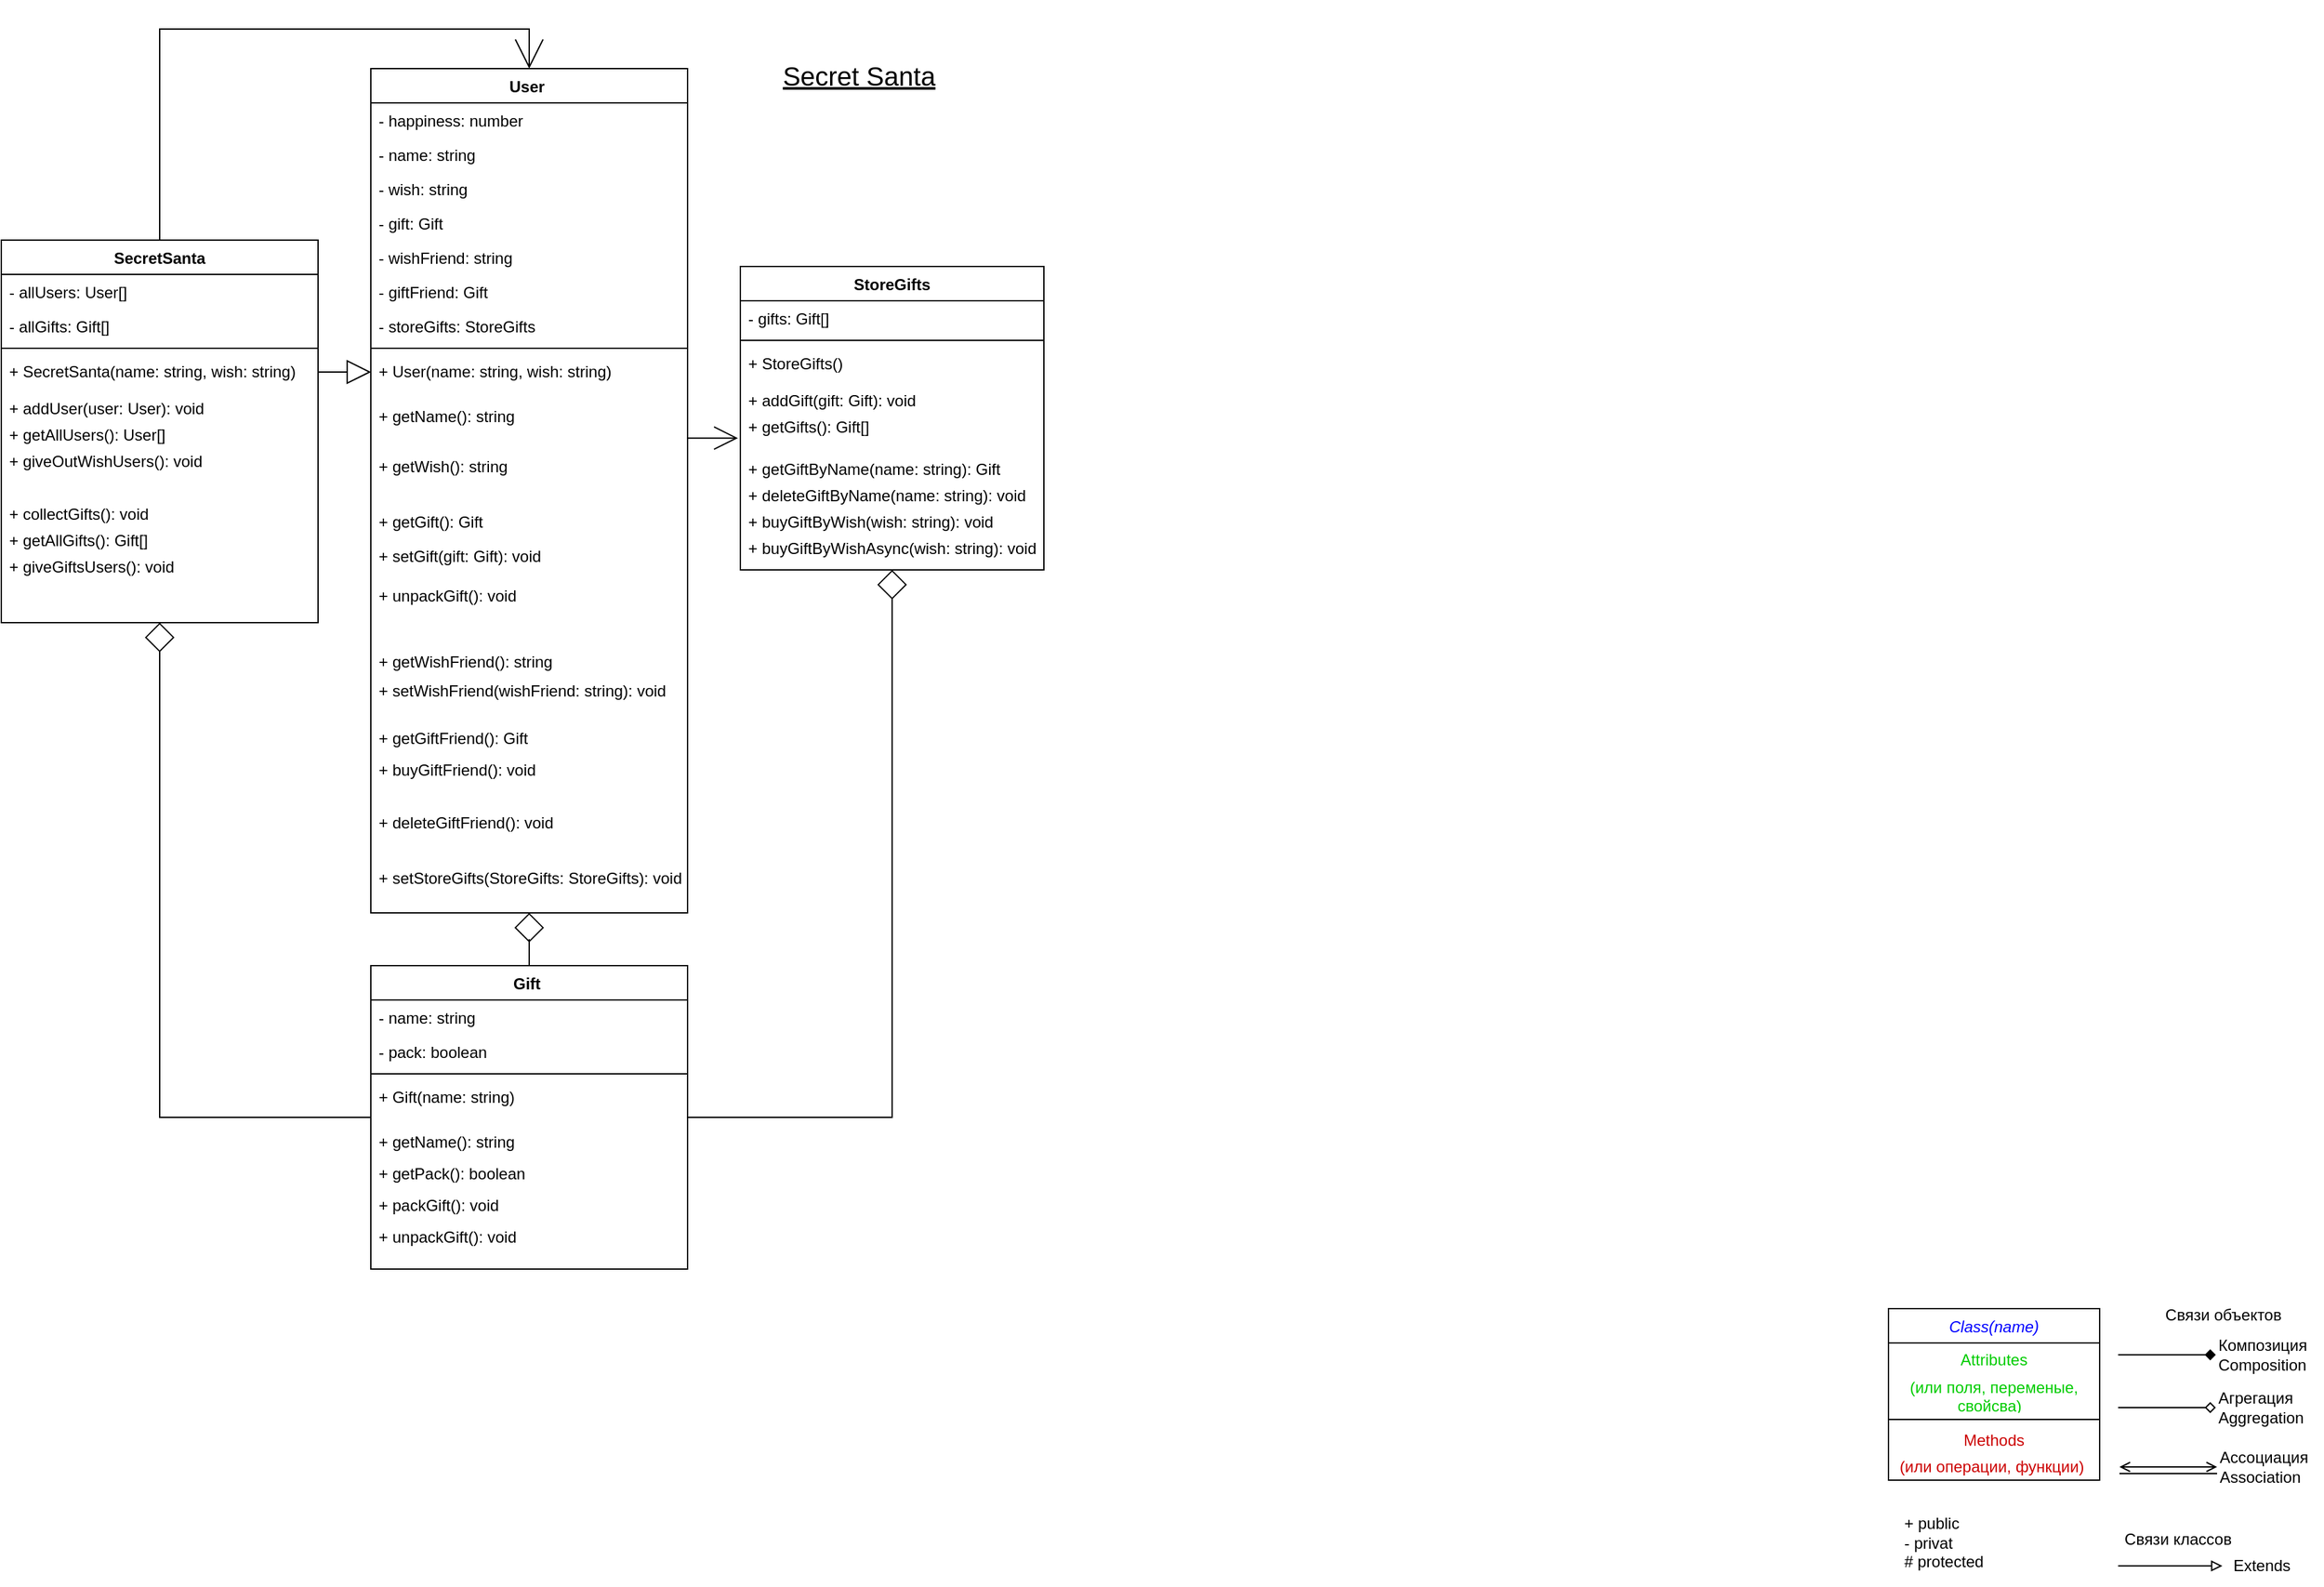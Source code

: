 <mxfile version="16.1.2" type="device"><diagram id="C5RBs43oDa-KdzZeNtuy" name="Page-1"><mxGraphModel dx="2207" dy="660" grid="1" gridSize="10" guides="1" tooltips="1" connect="1" arrows="1" fold="1" page="1" pageScale="1" pageWidth="1169" pageHeight="1654" math="0" shadow="0"><root><mxCell id="WIyWlLk6GJQsqaUBKTNV-0"/><mxCell id="WIyWlLk6GJQsqaUBKTNV-1" parent="WIyWlLk6GJQsqaUBKTNV-0"/><mxCell id="SApvNxNl7SyQDd9Hx_54-29" value="" style="edgeStyle=orthogonalEdgeStyle;rounded=0;jumpSize=18;orthogonalLoop=1;jettySize=auto;html=1;startArrow=none;startFill=0;endArrow=open;endFill=0;endSize=20;strokeColor=#000000;strokeWidth=1;entryX=0.5;entryY=0;entryDx=0;entryDy=0;exitX=0.5;exitY=0;exitDx=0;exitDy=0;" parent="WIyWlLk6GJQsqaUBKTNV-1" source="zkfFHV4jXpPFQw0GAbJ--0" target="zkfFHV4jXpPFQw0GAbJ--17" edge="1"><mxGeometry relative="1" as="geometry"><mxPoint x="-610" y="410.0" as="targetPoint"/><Array as="points"><mxPoint x="-560" y="420"/><mxPoint x="-280" y="420"/></Array></mxGeometry></mxCell><mxCell id="zkfFHV4jXpPFQw0GAbJ--0" value="SecretSanta" style="swimlane;fontStyle=1;align=center;verticalAlign=top;childLayout=stackLayout;horizontal=1;startSize=26;horizontalStack=0;resizeParent=1;resizeLast=0;collapsible=1;marginBottom=0;rounded=0;shadow=0;strokeWidth=1;" parent="WIyWlLk6GJQsqaUBKTNV-1" vertex="1"><mxGeometry x="-680" y="580" width="240" height="290" as="geometry"><mxRectangle x="220" y="120" width="160" height="26" as="alternateBounds"/></mxGeometry></mxCell><mxCell id="SApvNxNl7SyQDd9Hx_54-0" value="- allUsers: User[]" style="text;align=left;verticalAlign=top;spacingLeft=4;spacingRight=4;overflow=hidden;rotatable=0;points=[[0,0.5],[1,0.5]];portConstraint=eastwest;rounded=0;shadow=0;html=0;" parent="zkfFHV4jXpPFQw0GAbJ--0" vertex="1"><mxGeometry y="26" width="240" height="26" as="geometry"/></mxCell><mxCell id="zkfFHV4jXpPFQw0GAbJ--3" value="- allGifts: Gift[]" style="text;align=left;verticalAlign=top;spacingLeft=4;spacingRight=4;overflow=hidden;rotatable=0;points=[[0,0.5],[1,0.5]];portConstraint=eastwest;rounded=0;shadow=0;html=0;" parent="zkfFHV4jXpPFQw0GAbJ--0" vertex="1"><mxGeometry y="52" width="240" height="26" as="geometry"/></mxCell><mxCell id="zkfFHV4jXpPFQw0GAbJ--4" value="" style="line;html=1;strokeWidth=1;align=left;verticalAlign=middle;spacingTop=-1;spacingLeft=3;spacingRight=3;rotatable=0;labelPosition=right;points=[];portConstraint=eastwest;" parent="zkfFHV4jXpPFQw0GAbJ--0" vertex="1"><mxGeometry y="78" width="240" height="8" as="geometry"/></mxCell><mxCell id="ep2-bgHx_qgDqdG7kDRA-19" value="+ SecretSanta(name: string, wish: string)" style="text;align=left;verticalAlign=top;spacingLeft=4;spacingRight=4;overflow=hidden;rotatable=0;points=[[0,0.5],[1,0.5]];portConstraint=eastwest;whiteSpace=wrap;" parent="zkfFHV4jXpPFQw0GAbJ--0" vertex="1"><mxGeometry y="86" width="240" height="28" as="geometry"/></mxCell><mxCell id="SApvNxNl7SyQDd9Hx_54-2" value="+ addUser(user: User): void" style="text;align=left;verticalAlign=top;spacingLeft=4;spacingRight=4;overflow=hidden;rotatable=0;points=[[0,0.5],[1,0.5]];portConstraint=eastwest;" parent="zkfFHV4jXpPFQw0GAbJ--0" vertex="1"><mxGeometry y="114" width="240" height="20" as="geometry"/></mxCell><mxCell id="SApvNxNl7SyQDd9Hx_54-1" value="+ getAllUsers(): User[]" style="text;align=left;verticalAlign=top;spacingLeft=4;spacingRight=4;overflow=hidden;rotatable=0;points=[[0,0.5],[1,0.5]];portConstraint=eastwest;" parent="zkfFHV4jXpPFQw0GAbJ--0" vertex="1"><mxGeometry y="134" width="240" height="20" as="geometry"/></mxCell><mxCell id="idXA0ENOGCw2zgRif5w2-0" value="+ giveOutWishUsers(): void" style="text;align=left;verticalAlign=top;spacingLeft=4;spacingRight=4;overflow=hidden;rotatable=0;points=[[0,0.5],[1,0.5]];portConstraint=eastwest;" parent="zkfFHV4jXpPFQw0GAbJ--0" vertex="1"><mxGeometry y="154" width="240" height="40" as="geometry"/></mxCell><mxCell id="zkfFHV4jXpPFQw0GAbJ--5" value="+ collectGifts(): void" style="text;align=left;verticalAlign=top;spacingLeft=4;spacingRight=4;overflow=hidden;rotatable=0;points=[[0,0.5],[1,0.5]];portConstraint=eastwest;labelBackgroundColor=none;" parent="zkfFHV4jXpPFQw0GAbJ--0" vertex="1"><mxGeometry y="194" width="240" height="20" as="geometry"/></mxCell><mxCell id="ep2-bgHx_qgDqdG7kDRA-39" value="+ getAllGifts(): Gift[]" style="text;align=left;verticalAlign=top;spacingLeft=4;spacingRight=4;overflow=hidden;rotatable=0;points=[[0,0.5],[1,0.5]];portConstraint=eastwest;" parent="zkfFHV4jXpPFQw0GAbJ--0" vertex="1"><mxGeometry y="214" width="240" height="20" as="geometry"/></mxCell><mxCell id="ep2-bgHx_qgDqdG7kDRA-20" value="+ giveGiftsUsers(): void" style="text;align=left;verticalAlign=top;spacingLeft=4;spacingRight=4;overflow=hidden;rotatable=0;points=[[0,0.5],[1,0.5]];portConstraint=eastwest;" parent="zkfFHV4jXpPFQw0GAbJ--0" vertex="1"><mxGeometry y="234" width="240" height="24" as="geometry"/></mxCell><mxCell id="zkfFHV4jXpPFQw0GAbJ--6" value="Class(name)" style="swimlane;fontStyle=2;align=center;verticalAlign=middle;childLayout=stackLayout;horizontal=1;startSize=26;horizontalStack=0;resizeParent=1;resizeLast=0;collapsible=1;marginBottom=0;rounded=0;shadow=0;strokeWidth=1;fontColor=#0000FF;" parent="WIyWlLk6GJQsqaUBKTNV-1" vertex="1"><mxGeometry x="750" y="1390" width="160" height="130" as="geometry"><mxRectangle x="130" y="380" width="160" height="26" as="alternateBounds"/></mxGeometry></mxCell><mxCell id="zkfFHV4jXpPFQw0GAbJ--7" value="Attributes" style="text;align=center;verticalAlign=middle;spacingLeft=4;spacingRight=4;overflow=hidden;rotatable=0;points=[[0,0.5],[1,0.5]];portConstraint=eastwest;fontColor=#00CC00;" parent="zkfFHV4jXpPFQw0GAbJ--6" vertex="1"><mxGeometry y="26" width="160" height="24" as="geometry"/></mxCell><mxCell id="9XbA-NUvsJJwmZen0Nw5-30" value="(или поля, переменые, свойсва)  " style="text;align=center;verticalAlign=middle;spacingLeft=4;spacingRight=4;overflow=hidden;rotatable=0;points=[[0,0.5],[1,0.5]];portConstraint=eastwest;fontColor=#00CC00;whiteSpace=wrap;" parent="zkfFHV4jXpPFQw0GAbJ--6" vertex="1"><mxGeometry y="50" width="160" height="30" as="geometry"/></mxCell><mxCell id="zkfFHV4jXpPFQw0GAbJ--9" value="" style="line;html=1;strokeWidth=1;align=left;verticalAlign=middle;spacingTop=-1;spacingLeft=3;spacingRight=3;rotatable=0;labelPosition=right;points=[];portConstraint=eastwest;" parent="zkfFHV4jXpPFQw0GAbJ--6" vertex="1"><mxGeometry y="80" width="160" height="8" as="geometry"/></mxCell><mxCell id="zkfFHV4jXpPFQw0GAbJ--10" value="Methods" style="text;align=center;verticalAlign=middle;spacingLeft=4;spacingRight=4;overflow=hidden;rotatable=0;points=[[0,0.5],[1,0.5]];portConstraint=eastwest;fontStyle=0;fontColor=#CC0000;" parent="zkfFHV4jXpPFQw0GAbJ--6" vertex="1"><mxGeometry y="88" width="160" height="22" as="geometry"/></mxCell><mxCell id="9XbA-NUvsJJwmZen0Nw5-31" value="(или операции, функции) " style="text;align=center;verticalAlign=middle;spacingLeft=4;spacingRight=4;overflow=hidden;rotatable=0;points=[[0,0.5],[1,0.5]];portConstraint=eastwest;fontStyle=0;fontColor=#CC0000;whiteSpace=wrap;" parent="zkfFHV4jXpPFQw0GAbJ--6" vertex="1"><mxGeometry y="110" width="160" height="20" as="geometry"/></mxCell><mxCell id="ep2-bgHx_qgDqdG7kDRA-36" value="" style="edgeStyle=orthogonalEdgeStyle;rounded=0;orthogonalLoop=1;jettySize=auto;html=1;fontSize=12;fontColor=#FF9999;endArrow=diamond;endFill=0;entryX=0.5;entryY=1;entryDx=0;entryDy=0;strokeColor=#000000;jumpSize=6;endSize=20;" parent="WIyWlLk6GJQsqaUBKTNV-1" source="zkfFHV4jXpPFQw0GAbJ--13" target="zkfFHV4jXpPFQw0GAbJ--17" edge="1"><mxGeometry relative="1" as="geometry"/></mxCell><mxCell id="SApvNxNl7SyQDd9Hx_54-12" value="" style="edgeStyle=orthogonalEdgeStyle;rounded=0;jumpSize=18;orthogonalLoop=1;jettySize=auto;html=1;startArrow=none;startFill=0;endArrow=diamond;endFill=0;endSize=20;strokeColor=#000000;strokeWidth=1;entryX=0.5;entryY=1;entryDx=0;entryDy=0;" parent="WIyWlLk6GJQsqaUBKTNV-1" source="zkfFHV4jXpPFQw0GAbJ--13" edge="1" target="b3YiGODGd012YKl1pdPH-0"><mxGeometry relative="1" as="geometry"><mxPoint x="40" y="810" as="targetPoint"/></mxGeometry></mxCell><mxCell id="SApvNxNl7SyQDd9Hx_54-15" value="" style="edgeStyle=orthogonalEdgeStyle;rounded=0;jumpSize=18;orthogonalLoop=1;jettySize=auto;html=1;startArrow=none;startFill=0;endArrow=diamond;endFill=0;endSize=20;strokeColor=#000000;strokeWidth=1;entryX=0.5;entryY=1;entryDx=0;entryDy=0;" parent="WIyWlLk6GJQsqaUBKTNV-1" source="zkfFHV4jXpPFQw0GAbJ--13" target="zkfFHV4jXpPFQw0GAbJ--0" edge="1"><mxGeometry relative="1" as="geometry"><mxPoint x="-630" y="910" as="targetPoint"/></mxGeometry></mxCell><mxCell id="zkfFHV4jXpPFQw0GAbJ--13" value="Gift " style="swimlane;fontStyle=1;align=center;verticalAlign=top;childLayout=stackLayout;horizontal=1;startSize=26;horizontalStack=0;resizeParent=1;resizeLast=0;collapsible=1;marginBottom=0;rounded=0;shadow=0;strokeWidth=1;" parent="WIyWlLk6GJQsqaUBKTNV-1" vertex="1"><mxGeometry x="-400" y="1130" width="240" height="230" as="geometry"><mxRectangle x="340" y="380" width="170" height="26" as="alternateBounds"/></mxGeometry></mxCell><mxCell id="zkfFHV4jXpPFQw0GAbJ--14" value="- name: string" style="text;align=left;verticalAlign=top;spacingLeft=4;spacingRight=4;overflow=hidden;rotatable=0;points=[[0,0.5],[1,0.5]];portConstraint=eastwest;" parent="zkfFHV4jXpPFQw0GAbJ--13" vertex="1"><mxGeometry y="26" width="240" height="26" as="geometry"/></mxCell><mxCell id="ep2-bgHx_qgDqdG7kDRA-10" value="- pack: boolean" style="text;align=left;verticalAlign=top;spacingLeft=4;spacingRight=4;overflow=hidden;rotatable=0;points=[[0,0.5],[1,0.5]];portConstraint=eastwest;" parent="zkfFHV4jXpPFQw0GAbJ--13" vertex="1"><mxGeometry y="52" width="240" height="26" as="geometry"/></mxCell><mxCell id="zkfFHV4jXpPFQw0GAbJ--15" value="" style="line;html=1;strokeWidth=1;align=left;verticalAlign=middle;spacingTop=-1;spacingLeft=3;spacingRight=3;rotatable=0;labelPosition=right;points=[];portConstraint=eastwest;" parent="zkfFHV4jXpPFQw0GAbJ--13" vertex="1"><mxGeometry y="78" width="240" height="8" as="geometry"/></mxCell><mxCell id="ep2-bgHx_qgDqdG7kDRA-17" value="+ Gift(name: string)" style="text;align=left;verticalAlign=top;spacingLeft=4;spacingRight=4;overflow=hidden;rotatable=0;points=[[0,0.5],[1,0.5]];portConstraint=eastwest;" parent="zkfFHV4jXpPFQw0GAbJ--13" vertex="1"><mxGeometry y="86" width="240" height="34" as="geometry"/></mxCell><mxCell id="ep2-bgHx_qgDqdG7kDRA-27" value="+ getName(): string" style="text;align=left;verticalAlign=top;spacingLeft=4;spacingRight=4;overflow=hidden;rotatable=0;points=[[0,0.5],[1,0.5]];portConstraint=eastwest;" parent="zkfFHV4jXpPFQw0GAbJ--13" vertex="1"><mxGeometry y="120" width="240" height="24" as="geometry"/></mxCell><mxCell id="SApvNxNl7SyQDd9Hx_54-35" value="+ getPack(): boolean" style="text;align=left;verticalAlign=top;spacingLeft=4;spacingRight=4;overflow=hidden;rotatable=0;points=[[0,0.5],[1,0.5]];portConstraint=eastwest;" parent="zkfFHV4jXpPFQw0GAbJ--13" vertex="1"><mxGeometry y="144" width="240" height="24" as="geometry"/></mxCell><mxCell id="ep2-bgHx_qgDqdG7kDRA-26" value="+ packGift(): void" style="text;align=left;verticalAlign=top;spacingLeft=4;spacingRight=4;overflow=hidden;rotatable=0;points=[[0,0.5],[1,0.5]];portConstraint=eastwest;fontColor=#000000;" parent="zkfFHV4jXpPFQw0GAbJ--13" vertex="1"><mxGeometry y="168" width="240" height="24" as="geometry"/></mxCell><mxCell id="XbMsm7ZRKT0rWvR5n45m-0" value="+ unpackGift(): void" style="text;align=left;verticalAlign=top;spacingLeft=4;spacingRight=4;overflow=hidden;rotatable=0;points=[[0,0.5],[1,0.5]];portConstraint=eastwest;" parent="zkfFHV4jXpPFQw0GAbJ--13" vertex="1"><mxGeometry y="192" width="240" height="24" as="geometry"/></mxCell><mxCell id="zkfFHV4jXpPFQw0GAbJ--17" value="User " style="swimlane;fontStyle=1;align=center;verticalAlign=top;childLayout=stackLayout;horizontal=1;startSize=26;horizontalStack=0;resizeParent=1;resizeLast=0;collapsible=1;marginBottom=0;rounded=0;shadow=0;strokeWidth=1;" parent="WIyWlLk6GJQsqaUBKTNV-1" vertex="1"><mxGeometry x="-400" y="450" width="240" height="640" as="geometry"><mxRectangle x="550" y="140" width="160" height="26" as="alternateBounds"/></mxGeometry></mxCell><mxCell id="XbMsm7ZRKT0rWvR5n45m-2" value="- happiness: number" style="text;align=left;verticalAlign=top;spacingLeft=4;spacingRight=4;overflow=hidden;rotatable=0;points=[[0,0.5],[1,0.5]];portConstraint=eastwest;" parent="zkfFHV4jXpPFQw0GAbJ--17" vertex="1"><mxGeometry y="26" width="240" height="26" as="geometry"/></mxCell><mxCell id="zkfFHV4jXpPFQw0GAbJ--18" value="- name: string" style="text;align=left;verticalAlign=top;spacingLeft=4;spacingRight=4;overflow=hidden;rotatable=0;points=[[0,0.5],[1,0.5]];portConstraint=eastwest;" parent="zkfFHV4jXpPFQw0GAbJ--17" vertex="1"><mxGeometry y="52" width="240" height="26" as="geometry"/></mxCell><mxCell id="zkfFHV4jXpPFQw0GAbJ--19" value="- wish: string" style="text;align=left;verticalAlign=top;spacingLeft=4;spacingRight=4;overflow=hidden;rotatable=0;points=[[0,0.5],[1,0.5]];portConstraint=eastwest;rounded=0;shadow=0;html=0;" parent="zkfFHV4jXpPFQw0GAbJ--17" vertex="1"><mxGeometry y="78" width="240" height="26" as="geometry"/></mxCell><mxCell id="zkfFHV4jXpPFQw0GAbJ--20" value="- gift: Gift" style="text;align=left;verticalAlign=top;spacingLeft=4;spacingRight=4;overflow=hidden;rotatable=0;points=[[0,0.5],[1,0.5]];portConstraint=eastwest;rounded=0;shadow=0;html=0;" parent="zkfFHV4jXpPFQw0GAbJ--17" vertex="1"><mxGeometry y="104" width="240" height="26" as="geometry"/></mxCell><mxCell id="SApvNxNl7SyQDd9Hx_54-37" value="- wishFriend: string" style="text;align=left;verticalAlign=top;spacingLeft=4;spacingRight=4;overflow=hidden;rotatable=0;points=[[0,0.5],[1,0.5]];portConstraint=eastwest;rounded=0;shadow=0;html=0;" parent="zkfFHV4jXpPFQw0GAbJ--17" vertex="1"><mxGeometry y="130" width="240" height="26" as="geometry"/></mxCell><mxCell id="ep2-bgHx_qgDqdG7kDRA-22" value="- giftFriend: Gift" style="text;align=left;verticalAlign=top;spacingLeft=4;spacingRight=4;overflow=hidden;rotatable=0;points=[[0,0.5],[1,0.5]];portConstraint=eastwest;rounded=0;shadow=0;html=0;" parent="zkfFHV4jXpPFQw0GAbJ--17" vertex="1"><mxGeometry y="156" width="240" height="26" as="geometry"/></mxCell><mxCell id="SApvNxNl7SyQDd9Hx_54-31" value="- storeGifts: StoreGifts" style="text;align=left;verticalAlign=top;spacingLeft=4;spacingRight=4;overflow=hidden;rotatable=0;points=[[0,0.5],[1,0.5]];portConstraint=eastwest;rounded=0;shadow=0;html=0;" parent="zkfFHV4jXpPFQw0GAbJ--17" vertex="1"><mxGeometry y="182" width="240" height="26" as="geometry"/></mxCell><mxCell id="zkfFHV4jXpPFQw0GAbJ--23" value="" style="line;html=1;strokeWidth=1;align=left;verticalAlign=middle;spacingTop=-1;spacingLeft=3;spacingRight=3;rotatable=0;labelPosition=right;points=[];portConstraint=eastwest;" parent="zkfFHV4jXpPFQw0GAbJ--17" vertex="1"><mxGeometry y="208" width="240" height="8" as="geometry"/></mxCell><mxCell id="ep2-bgHx_qgDqdG7kDRA-16" value="+ User(name: string, wish: string)" style="text;align=left;verticalAlign=top;spacingLeft=4;spacingRight=4;overflow=hidden;rotatable=0;points=[[0,0.5],[1,0.5]];portConstraint=eastwest;" parent="zkfFHV4jXpPFQw0GAbJ--17" vertex="1"><mxGeometry y="216" width="240" height="34" as="geometry"/></mxCell><mxCell id="zkfFHV4jXpPFQw0GAbJ--25" value="+ getName(): string" style="text;align=left;verticalAlign=top;spacingLeft=4;spacingRight=4;overflow=hidden;rotatable=0;points=[[0,0.5],[1,0.5]];portConstraint=eastwest;" parent="zkfFHV4jXpPFQw0GAbJ--17" vertex="1"><mxGeometry y="250" width="240" height="38" as="geometry"/></mxCell><mxCell id="ep2-bgHx_qgDqdG7kDRA-23" value="+ getWish(): string" style="text;align=left;verticalAlign=top;spacingLeft=4;spacingRight=4;overflow=hidden;rotatable=0;points=[[0,0.5],[1,0.5]];portConstraint=eastwest;" parent="zkfFHV4jXpPFQw0GAbJ--17" vertex="1"><mxGeometry y="288" width="240" height="42" as="geometry"/></mxCell><mxCell id="ep2-bgHx_qgDqdG7kDRA-24" value="+ getGift(): Gift" style="text;align=left;verticalAlign=top;spacingLeft=4;spacingRight=4;overflow=hidden;rotatable=0;points=[[0,0.5],[1,0.5]];portConstraint=eastwest;" parent="zkfFHV4jXpPFQw0GAbJ--17" vertex="1"><mxGeometry y="330" width="240" height="26" as="geometry"/></mxCell><mxCell id="SApvNxNl7SyQDd9Hx_54-5" value="+ setGift(gift: Gift): void" style="text;align=left;verticalAlign=top;spacingLeft=4;spacingRight=4;overflow=hidden;rotatable=0;points=[[0,0.5],[1,0.5]];portConstraint=eastwest;" parent="zkfFHV4jXpPFQw0GAbJ--17" vertex="1"><mxGeometry y="356" width="240" height="30" as="geometry"/></mxCell><mxCell id="XbMsm7ZRKT0rWvR5n45m-1" value="+ unpackGift(): void" style="text;align=left;verticalAlign=top;spacingLeft=4;spacingRight=4;overflow=hidden;rotatable=0;points=[[0,0.5],[1,0.5]];portConstraint=eastwest;" parent="zkfFHV4jXpPFQw0GAbJ--17" vertex="1"><mxGeometry y="386" width="240" height="50" as="geometry"/></mxCell><mxCell id="SApvNxNl7SyQDd9Hx_54-38" value="+ getWishFriend(): string" style="text;align=left;verticalAlign=top;spacingLeft=4;spacingRight=4;overflow=hidden;rotatable=0;points=[[0,0.5],[1,0.5]];portConstraint=eastwest;" parent="zkfFHV4jXpPFQw0GAbJ--17" vertex="1"><mxGeometry y="436" width="240" height="22" as="geometry"/></mxCell><mxCell id="SApvNxNl7SyQDd9Hx_54-39" value="+ setWishFriend(wishFriend: string): void" style="text;align=left;verticalAlign=top;spacingLeft=4;spacingRight=4;overflow=hidden;rotatable=0;points=[[0,0.5],[1,0.5]];portConstraint=eastwest;" parent="zkfFHV4jXpPFQw0GAbJ--17" vertex="1"><mxGeometry y="458" width="240" height="36" as="geometry"/></mxCell><mxCell id="SApvNxNl7SyQDd9Hx_54-42" value="+ getGiftFriend(): Gift" style="text;align=left;verticalAlign=top;spacingLeft=4;spacingRight=4;overflow=hidden;rotatable=0;points=[[0,0.5],[1,0.5]];portConstraint=eastwest;" parent="zkfFHV4jXpPFQw0GAbJ--17" vertex="1"><mxGeometry y="494" width="240" height="24" as="geometry"/></mxCell><mxCell id="ep2-bgHx_qgDqdG7kDRA-15" value="+ buyGiftFriend(): void" style="text;align=left;verticalAlign=top;spacingLeft=4;spacingRight=4;overflow=hidden;rotatable=0;points=[[0,0.5],[1,0.5]];portConstraint=eastwest;" parent="zkfFHV4jXpPFQw0GAbJ--17" vertex="1"><mxGeometry y="518" width="240" height="40" as="geometry"/></mxCell><mxCell id="SApvNxNl7SyQDd9Hx_54-43" value="+ deleteGiftFriend(): void" style="text;align=left;verticalAlign=top;spacingLeft=4;spacingRight=4;overflow=hidden;rotatable=0;points=[[0,0.5],[1,0.5]];portConstraint=eastwest;" parent="zkfFHV4jXpPFQw0GAbJ--17" vertex="1"><mxGeometry y="558" width="240" height="42" as="geometry"/></mxCell><mxCell id="SZEv0YzvdVb5Z2wftYEE-0" value="+ setStoreGifts(StoreGifts: StoreGifts): void" style="text;align=left;verticalAlign=top;spacingLeft=4;spacingRight=4;overflow=hidden;rotatable=0;points=[[0,0.5],[1,0.5]];portConstraint=eastwest;" parent="zkfFHV4jXpPFQw0GAbJ--17" vertex="1"><mxGeometry y="600" width="240" height="40" as="geometry"/></mxCell><mxCell id="9XbA-NUvsJJwmZen0Nw5-4" value="" style="endArrow=diamond;html=1;rounded=0;endFill=1;" parent="WIyWlLk6GJQsqaUBKTNV-1" target="9XbA-NUvsJJwmZen0Nw5-12" edge="1"><mxGeometry width="50" height="50" relative="1" as="geometry"><mxPoint x="924" y="1425" as="sourcePoint"/><mxPoint x="1028" y="1425" as="targetPoint"/></mxGeometry></mxCell><mxCell id="9XbA-NUvsJJwmZen0Nw5-5" value="" style="endArrow=diamond;html=1;rounded=0;endFill=0;" parent="WIyWlLk6GJQsqaUBKTNV-1" target="9XbA-NUvsJJwmZen0Nw5-13" edge="1"><mxGeometry width="50" height="50" relative="1" as="geometry"><mxPoint x="924" y="1465" as="sourcePoint"/><mxPoint x="1024" y="1465" as="targetPoint"/></mxGeometry></mxCell><mxCell id="9XbA-NUvsJJwmZen0Nw5-6" value="" style="endArrow=block;html=1;rounded=0;endFill=0;" parent="WIyWlLk6GJQsqaUBKTNV-1" target="9XbA-NUvsJJwmZen0Nw5-14" edge="1"><mxGeometry width="50" height="50" relative="1" as="geometry"><mxPoint x="924" y="1585" as="sourcePoint"/><mxPoint x="1024" y="1585" as="targetPoint"/></mxGeometry></mxCell><mxCell id="9XbA-NUvsJJwmZen0Nw5-10" value="Ассоциация&lt;br&gt;Association&amp;nbsp;&amp;nbsp;" style="text;html=1;strokeColor=none;fillColor=none;align=left;verticalAlign=middle;whiteSpace=wrap;rounded=0;" parent="WIyWlLk6GJQsqaUBKTNV-1" vertex="1"><mxGeometry x="999" y="1500" width="80" height="20" as="geometry"/></mxCell><mxCell id="9XbA-NUvsJJwmZen0Nw5-12" value="Композиция&lt;br&gt;Composition&amp;nbsp;&amp;nbsp;" style="text;html=1;strokeColor=none;fillColor=none;align=left;verticalAlign=middle;whiteSpace=wrap;rounded=0;" parent="WIyWlLk6GJQsqaUBKTNV-1" vertex="1"><mxGeometry x="998" y="1410" width="80" height="30" as="geometry"/></mxCell><mxCell id="9XbA-NUvsJJwmZen0Nw5-13" value="Агрегация&lt;br&gt;Aggregation&amp;nbsp;&amp;nbsp;" style="text;html=1;strokeColor=none;fillColor=none;align=left;verticalAlign=middle;whiteSpace=wrap;rounded=0;" parent="WIyWlLk6GJQsqaUBKTNV-1" vertex="1"><mxGeometry x="998" y="1450" width="70" height="30" as="geometry"/></mxCell><mxCell id="9XbA-NUvsJJwmZen0Nw5-14" value="Extends" style="text;html=1;strokeColor=none;fillColor=none;align=center;verticalAlign=middle;whiteSpace=wrap;rounded=0;" parent="WIyWlLk6GJQsqaUBKTNV-1" vertex="1"><mxGeometry x="1003" y="1570" width="60" height="30" as="geometry"/></mxCell><mxCell id="9XbA-NUvsJJwmZen0Nw5-23" value="Связи классов" style="text;html=1;strokeColor=none;fillColor=none;align=center;verticalAlign=middle;whiteSpace=wrap;rounded=0;" parent="WIyWlLk6GJQsqaUBKTNV-1" vertex="1"><mxGeometry x="924" y="1550" width="91" height="30" as="geometry"/></mxCell><mxCell id="9XbA-NUvsJJwmZen0Nw5-24" value="Связи объектов&amp;nbsp;" style="text;html=1;strokeColor=none;fillColor=none;align=center;verticalAlign=middle;whiteSpace=wrap;rounded=0;" parent="WIyWlLk6GJQsqaUBKTNV-1" vertex="1"><mxGeometry x="951" y="1380" width="109" height="30" as="geometry"/></mxCell><mxCell id="9XbA-NUvsJJwmZen0Nw5-26" value="" style="endArrow=open;html=1;rounded=0;endFill=0;entryX=0;entryY=0.5;entryDx=0;entryDy=0;startArrow=open;startFill=0;" parent="WIyWlLk6GJQsqaUBKTNV-1" target="9XbA-NUvsJJwmZen0Nw5-10" edge="1"><mxGeometry width="50" height="50" relative="1" as="geometry"><mxPoint x="925" y="1510" as="sourcePoint"/><mxPoint x="991" y="1505" as="targetPoint"/><Array as="points"><mxPoint x="971" y="1510"/></Array></mxGeometry></mxCell><mxCell id="9XbA-NUvsJJwmZen0Nw5-27" value="" style="endArrow=none;html=1;rounded=0;endFill=0;entryX=0;entryY=0.75;entryDx=0;entryDy=0;" parent="WIyWlLk6GJQsqaUBKTNV-1" target="9XbA-NUvsJJwmZen0Nw5-10" edge="1"><mxGeometry width="50" height="50" relative="1" as="geometry"><mxPoint x="925" y="1515" as="sourcePoint"/><mxPoint x="999" y="1515" as="targetPoint"/><Array as="points"/></mxGeometry></mxCell><mxCell id="9XbA-NUvsJJwmZen0Nw5-32" value="&lt;br&gt;+ public&lt;br&gt;- privat&lt;br style=&quot;font-size: 12px&quot;&gt;# protected" style="text;strokeColor=none;fillColor=none;html=1;fontSize=12;fontStyle=0;verticalAlign=middle;align=left;fontColor=#000000;" parent="WIyWlLk6GJQsqaUBKTNV-1" vertex="1"><mxGeometry x="760" y="1540" width="100" height="40" as="geometry"/></mxCell><mxCell id="ep2-bgHx_qgDqdG7kDRA-0" value="Secret Santa" style="text;html=1;strokeColor=none;fillColor=none;align=center;verticalAlign=middle;whiteSpace=wrap;rounded=0;fontStyle=4;fontSize=20;" parent="WIyWlLk6GJQsqaUBKTNV-1" vertex="1"><mxGeometry x="-120" y="440" width="180" height="30" as="geometry"/></mxCell><mxCell id="SApvNxNl7SyQDd9Hx_54-7" value="" style="edgeStyle=orthogonalEdgeStyle;rounded=0;orthogonalLoop=1;jettySize=auto;html=1;strokeColor=#000000;endArrow=open;endFill=0;endSize=16;exitX=1;exitY=0.5;exitDx=0;exitDy=0;entryX=-0.008;entryY=0.691;entryDx=0;entryDy=0;entryPerimeter=0;" parent="WIyWlLk6GJQsqaUBKTNV-1" source="ep2-bgHx_qgDqdG7kDRA-16" target="b3YiGODGd012YKl1pdPH-6" edge="1"><mxGeometry relative="1" as="geometry"><mxPoint x="-69.77" y="729.68" as="targetPoint"/><Array as="points"><mxPoint x="-160" y="730"/></Array></mxGeometry></mxCell><mxCell id="SApvNxNl7SyQDd9Hx_54-8" value="" style="edgeStyle=orthogonalEdgeStyle;rounded=0;orthogonalLoop=1;jettySize=auto;html=1;endArrow=block;endFill=0;endSize=16;strokeColor=#000000;entryX=0.001;entryY=0.409;entryDx=0;entryDy=0;exitX=1;exitY=0.5;exitDx=0;exitDy=0;entryPerimeter=0;" parent="WIyWlLk6GJQsqaUBKTNV-1" source="ep2-bgHx_qgDqdG7kDRA-19" target="ep2-bgHx_qgDqdG7kDRA-16" edge="1"><mxGeometry relative="1" as="geometry"><mxPoint x="-480" y="667" as="sourcePoint"/></mxGeometry></mxCell><mxCell id="b3YiGODGd012YKl1pdPH-0" value="StoreGifts" style="swimlane;fontStyle=1;align=center;verticalAlign=top;childLayout=stackLayout;horizontal=1;startSize=26;horizontalStack=0;resizeParent=1;resizeLast=0;collapsible=1;marginBottom=0;rounded=0;shadow=0;strokeWidth=1;" parent="WIyWlLk6GJQsqaUBKTNV-1" vertex="1"><mxGeometry x="-120" y="600" width="230" height="230" as="geometry"><mxRectangle x="220" y="120" width="160" height="26" as="alternateBounds"/></mxGeometry></mxCell><mxCell id="b3YiGODGd012YKl1pdPH-1" value="- gifts: Gift[]" style="text;align=left;verticalAlign=top;spacingLeft=4;spacingRight=4;overflow=hidden;rotatable=0;points=[[0,0.5],[1,0.5]];portConstraint=eastwest;rounded=0;shadow=0;html=0;" parent="b3YiGODGd012YKl1pdPH-0" vertex="1"><mxGeometry y="26" width="230" height="26" as="geometry"/></mxCell><mxCell id="b3YiGODGd012YKl1pdPH-3" value="" style="line;html=1;strokeWidth=1;align=left;verticalAlign=middle;spacingTop=-1;spacingLeft=3;spacingRight=3;rotatable=0;labelPosition=right;points=[];portConstraint=eastwest;" parent="b3YiGODGd012YKl1pdPH-0" vertex="1"><mxGeometry y="52" width="230" height="8" as="geometry"/></mxCell><mxCell id="b3YiGODGd012YKl1pdPH-4" value="+ StoreGifts()" style="text;align=left;verticalAlign=top;spacingLeft=4;spacingRight=4;overflow=hidden;rotatable=0;points=[[0,0.5],[1,0.5]];portConstraint=eastwest;whiteSpace=wrap;" parent="b3YiGODGd012YKl1pdPH-0" vertex="1"><mxGeometry y="60" width="230" height="28" as="geometry"/></mxCell><mxCell id="b3YiGODGd012YKl1pdPH-5" value="+ addGift(gift: Gift): void " style="text;align=left;verticalAlign=top;spacingLeft=4;spacingRight=4;overflow=hidden;rotatable=0;points=[[0,0.5],[1,0.5]];portConstraint=eastwest;" parent="b3YiGODGd012YKl1pdPH-0" vertex="1"><mxGeometry y="88" width="230" height="20" as="geometry"/></mxCell><mxCell id="b3YiGODGd012YKl1pdPH-6" value="+ getGifts(): Gift[]" style="text;align=left;verticalAlign=top;spacingLeft=4;spacingRight=4;overflow=hidden;rotatable=0;points=[[0,0.5],[1,0.5]];portConstraint=eastwest;" parent="b3YiGODGd012YKl1pdPH-0" vertex="1"><mxGeometry y="108" width="230" height="32" as="geometry"/></mxCell><mxCell id="b3YiGODGd012YKl1pdPH-7" value="+ getGiftByName(name: string): Gift" style="text;align=left;verticalAlign=top;spacingLeft=4;spacingRight=4;overflow=hidden;rotatable=0;points=[[0,0.5],[1,0.5]];portConstraint=eastwest;" parent="b3YiGODGd012YKl1pdPH-0" vertex="1"><mxGeometry y="140" width="230" height="20" as="geometry"/></mxCell><mxCell id="b3YiGODGd012YKl1pdPH-8" value="+ deleteGiftByName(name: string): void" style="text;align=left;verticalAlign=top;spacingLeft=4;spacingRight=4;overflow=hidden;rotatable=0;points=[[0,0.5],[1,0.5]];portConstraint=eastwest;fontColor=#000000;labelBackgroundColor=none;" parent="b3YiGODGd012YKl1pdPH-0" vertex="1"><mxGeometry y="160" width="230" height="20" as="geometry"/></mxCell><mxCell id="b3YiGODGd012YKl1pdPH-9" value="+ buyGiftByWish(wish: string): void" style="text;align=left;verticalAlign=top;spacingLeft=4;spacingRight=4;overflow=hidden;rotatable=0;points=[[0,0.5],[1,0.5]];portConstraint=eastwest;" parent="b3YiGODGd012YKl1pdPH-0" vertex="1"><mxGeometry y="180" width="230" height="20" as="geometry"/></mxCell><mxCell id="Z_PTlBfxj3t_mwTOajct-0" value="+ buyGiftByWishAsync(wish: string): void" style="text;align=left;verticalAlign=top;spacingLeft=4;spacingRight=4;overflow=hidden;rotatable=0;points=[[0,0.5],[1,0.5]];portConstraint=eastwest;" vertex="1" parent="b3YiGODGd012YKl1pdPH-0"><mxGeometry y="200" width="230" height="20" as="geometry"/></mxCell></root></mxGraphModel></diagram></mxfile>